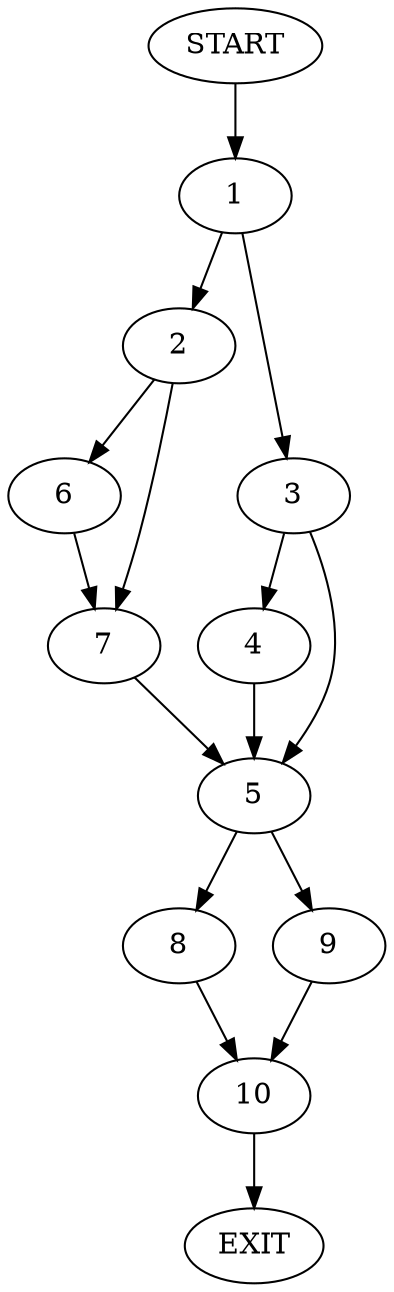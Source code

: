 digraph {
0 [label="START"]
11 [label="EXIT"]
0 -> 1
1 -> 2
1 -> 3
3 -> 4
3 -> 5
2 -> 6
2 -> 7
7 -> 5
6 -> 7
5 -> 8
5 -> 9
4 -> 5
9 -> 10
8 -> 10
10 -> 11
}
